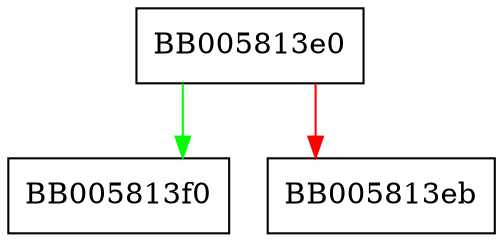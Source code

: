 digraph ec_pkey_check {
  node [shape="box"];
  graph [splines=ortho];
  BB005813e0 -> BB005813f0 [color="green"];
  BB005813e0 -> BB005813eb [color="red"];
}